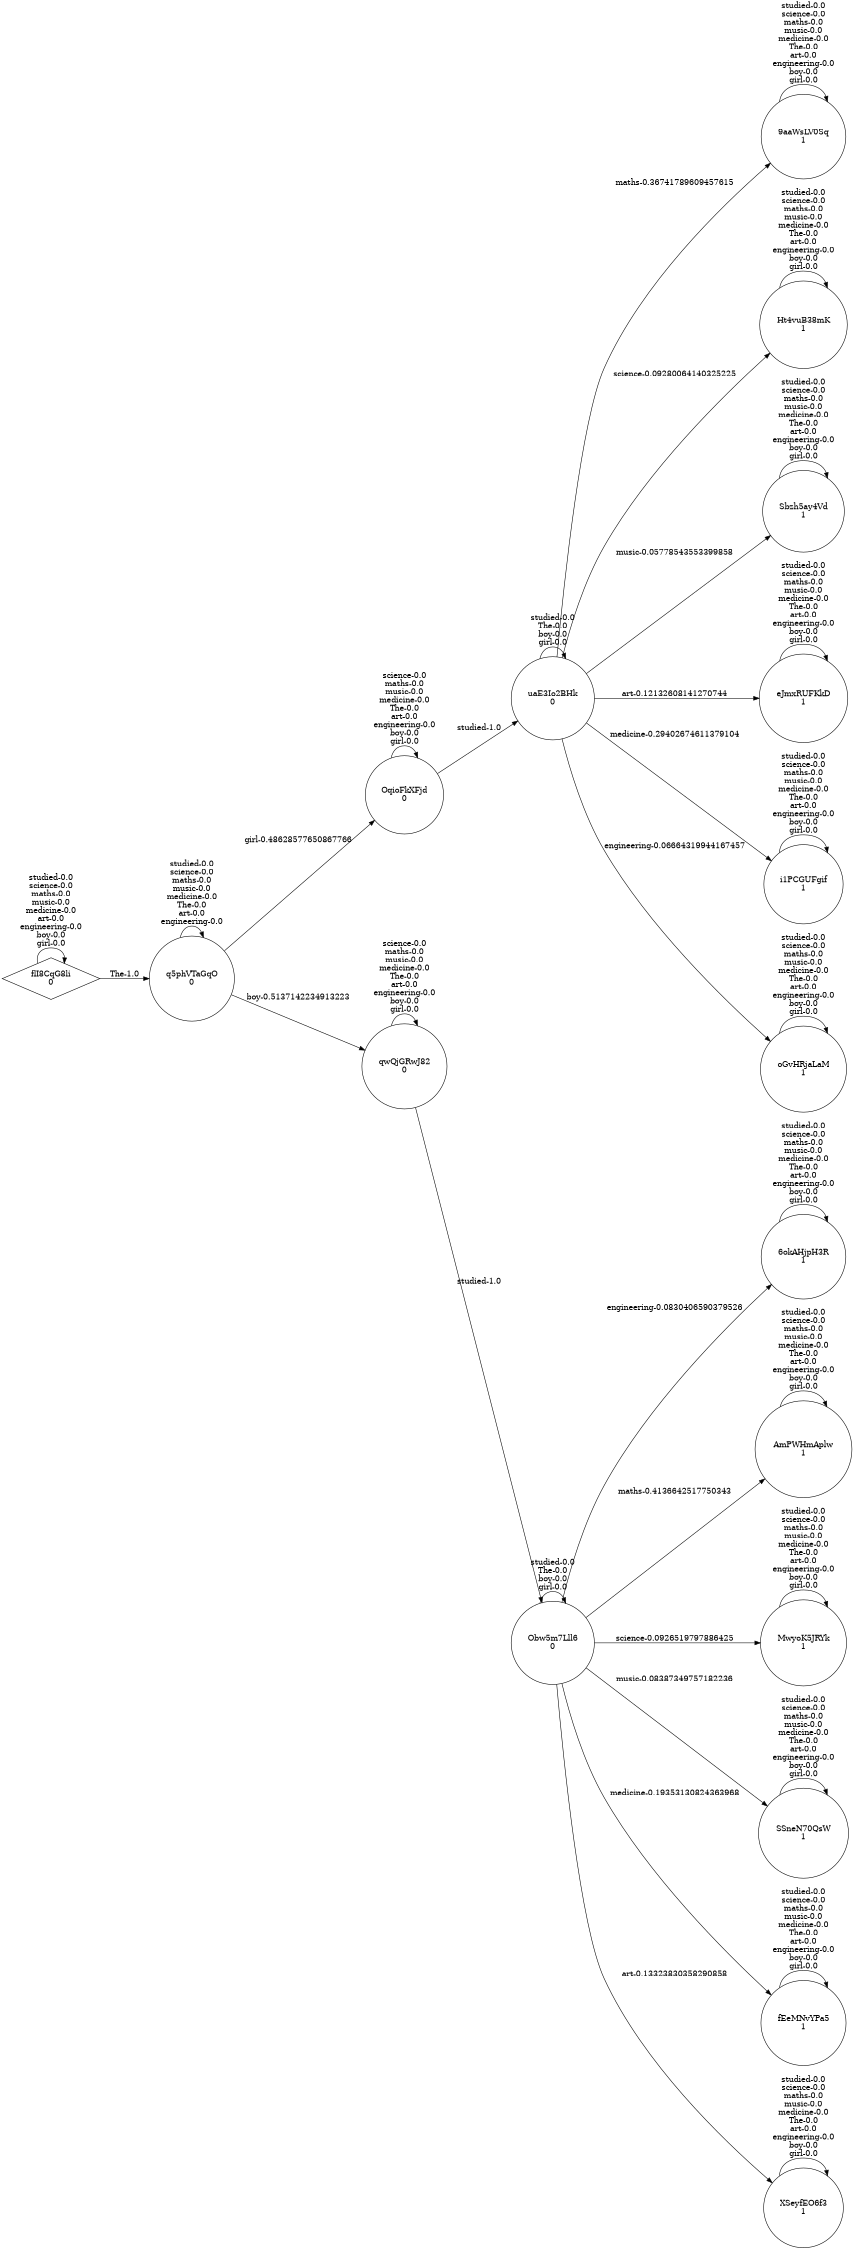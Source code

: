 digraph weighted_automaton {
	margin=0 rankdir=LR size=15
	node [shape=circle]
	"6okAHjpH3R" [label="6okAHjpH3R
1"]
	"6okAHjpH3R" -> "6okAHjpH3R" [label="studied-0.0
science-0.0
maths-0.0
music-0.0
medicine-0.0
The-0.0
art-0.0
engineering-0.0
boy-0.0
girl-0.0"]
	"9aaWsLV0Sq" [label="9aaWsLV0Sq
1"]
	"9aaWsLV0Sq" -> "9aaWsLV0Sq" [label="studied-0.0
science-0.0
maths-0.0
music-0.0
medicine-0.0
The-0.0
art-0.0
engineering-0.0
boy-0.0
girl-0.0"]
	AmPWHmAplw [label="AmPWHmAplw
1"]
	AmPWHmAplw -> AmPWHmAplw [label="studied-0.0
science-0.0
maths-0.0
music-0.0
medicine-0.0
The-0.0
art-0.0
engineering-0.0
boy-0.0
girl-0.0"]
	Ht4vuB38mK [label="Ht4vuB38mK
1"]
	Ht4vuB38mK -> Ht4vuB38mK [label="studied-0.0
science-0.0
maths-0.0
music-0.0
medicine-0.0
The-0.0
art-0.0
engineering-0.0
boy-0.0
girl-0.0"]
	MwyoK5JRYk [label="MwyoK5JRYk
1"]
	MwyoK5JRYk -> MwyoK5JRYk [label="studied-0.0
science-0.0
maths-0.0
music-0.0
medicine-0.0
The-0.0
art-0.0
engineering-0.0
boy-0.0
girl-0.0"]
	Obw5m7Lll6 [label="Obw5m7Lll6
0"]
	Obw5m7Lll6 -> Obw5m7Lll6 [label="studied-0.0
The-0.0
boy-0.0
girl-0.0"]
	Obw5m7Lll6 -> MwyoK5JRYk [label="science-0.0926519797886425"]
	Obw5m7Lll6 -> AmPWHmAplw [label="maths-0.4136642517750343"]
	Obw5m7Lll6 -> SSneN70QsW [label="music-0.08387349757182236"]
	Obw5m7Lll6 -> fEeMNvYPa5 [label="medicine-0.19353130824363968"]
	Obw5m7Lll6 -> XSeyfEO6f3 [label="art-0.13323830358290858"]
	Obw5m7Lll6 -> "6okAHjpH3R" [label="engineering-0.0830406590379526"]
	OqioFkXFjd [label="OqioFkXFjd
0"]
	OqioFkXFjd -> uaE3Io2BHk [label="studied-1.0"]
	OqioFkXFjd -> OqioFkXFjd [label="science-0.0
maths-0.0
music-0.0
medicine-0.0
The-0.0
art-0.0
engineering-0.0
boy-0.0
girl-0.0"]
	SSneN70QsW [label="SSneN70QsW
1"]
	SSneN70QsW -> SSneN70QsW [label="studied-0.0
science-0.0
maths-0.0
music-0.0
medicine-0.0
The-0.0
art-0.0
engineering-0.0
boy-0.0
girl-0.0"]
	Sbzh5ay4Vd [label="Sbzh5ay4Vd
1"]
	Sbzh5ay4Vd -> Sbzh5ay4Vd [label="studied-0.0
science-0.0
maths-0.0
music-0.0
medicine-0.0
The-0.0
art-0.0
engineering-0.0
boy-0.0
girl-0.0"]
	XSeyfEO6f3 [label="XSeyfEO6f3
1"]
	XSeyfEO6f3 -> XSeyfEO6f3 [label="studied-0.0
science-0.0
maths-0.0
music-0.0
medicine-0.0
The-0.0
art-0.0
engineering-0.0
boy-0.0
girl-0.0"]
	eJmxRUFKkD [label="eJmxRUFKkD
1"]
	eJmxRUFKkD -> eJmxRUFKkD [label="studied-0.0
science-0.0
maths-0.0
music-0.0
medicine-0.0
The-0.0
art-0.0
engineering-0.0
boy-0.0
girl-0.0"]
	fEeMNvYPa5 [label="fEeMNvYPa5
1"]
	fEeMNvYPa5 -> fEeMNvYPa5 [label="studied-0.0
science-0.0
maths-0.0
music-0.0
medicine-0.0
The-0.0
art-0.0
engineering-0.0
boy-0.0
girl-0.0"]
	flI8CqG8li [label="flI8CqG8li
0" shape=diamond]
	flI8CqG8li -> flI8CqG8li [label="studied-0.0
science-0.0
maths-0.0
music-0.0
medicine-0.0
art-0.0
engineering-0.0
boy-0.0
girl-0.0"]
	flI8CqG8li -> q5phVTaGqO [label="The-1.0"]
	i1PCGUFgif [label="i1PCGUFgif
1"]
	i1PCGUFgif -> i1PCGUFgif [label="studied-0.0
science-0.0
maths-0.0
music-0.0
medicine-0.0
The-0.0
art-0.0
engineering-0.0
boy-0.0
girl-0.0"]
	oGvHRjaLaM [label="oGvHRjaLaM
1"]
	oGvHRjaLaM -> oGvHRjaLaM [label="studied-0.0
science-0.0
maths-0.0
music-0.0
medicine-0.0
The-0.0
art-0.0
engineering-0.0
boy-0.0
girl-0.0"]
	q5phVTaGqO [label="q5phVTaGqO
0"]
	q5phVTaGqO -> q5phVTaGqO [label="studied-0.0
science-0.0
maths-0.0
music-0.0
medicine-0.0
The-0.0
art-0.0
engineering-0.0"]
	q5phVTaGqO -> qwQjGRwJ82 [label="boy-0.5137142234913223"]
	q5phVTaGqO -> OqioFkXFjd [label="girl-0.48628577650867766"]
	qwQjGRwJ82 [label="qwQjGRwJ82
0"]
	qwQjGRwJ82 -> Obw5m7Lll6 [label="studied-1.0"]
	qwQjGRwJ82 -> qwQjGRwJ82 [label="science-0.0
maths-0.0
music-0.0
medicine-0.0
The-0.0
art-0.0
engineering-0.0
boy-0.0
girl-0.0"]
	uaE3Io2BHk [label="uaE3Io2BHk
0"]
	uaE3Io2BHk -> uaE3Io2BHk [label="studied-0.0
The-0.0
boy-0.0
girl-0.0"]
	uaE3Io2BHk -> Ht4vuB38mK [label="science-0.09280064140325225"]
	uaE3Io2BHk -> "9aaWsLV0Sq" [label="maths-0.36741789609457615"]
	uaE3Io2BHk -> Sbzh5ay4Vd [label="music-0.05778543553399858"]
	uaE3Io2BHk -> i1PCGUFgif [label="medicine-0.29402674611379104"]
	uaE3Io2BHk -> eJmxRUFKkD [label="art-0.12132608141270744"]
	uaE3Io2BHk -> oGvHRjaLaM [label="engineering-0.06664319944167457"]
}
